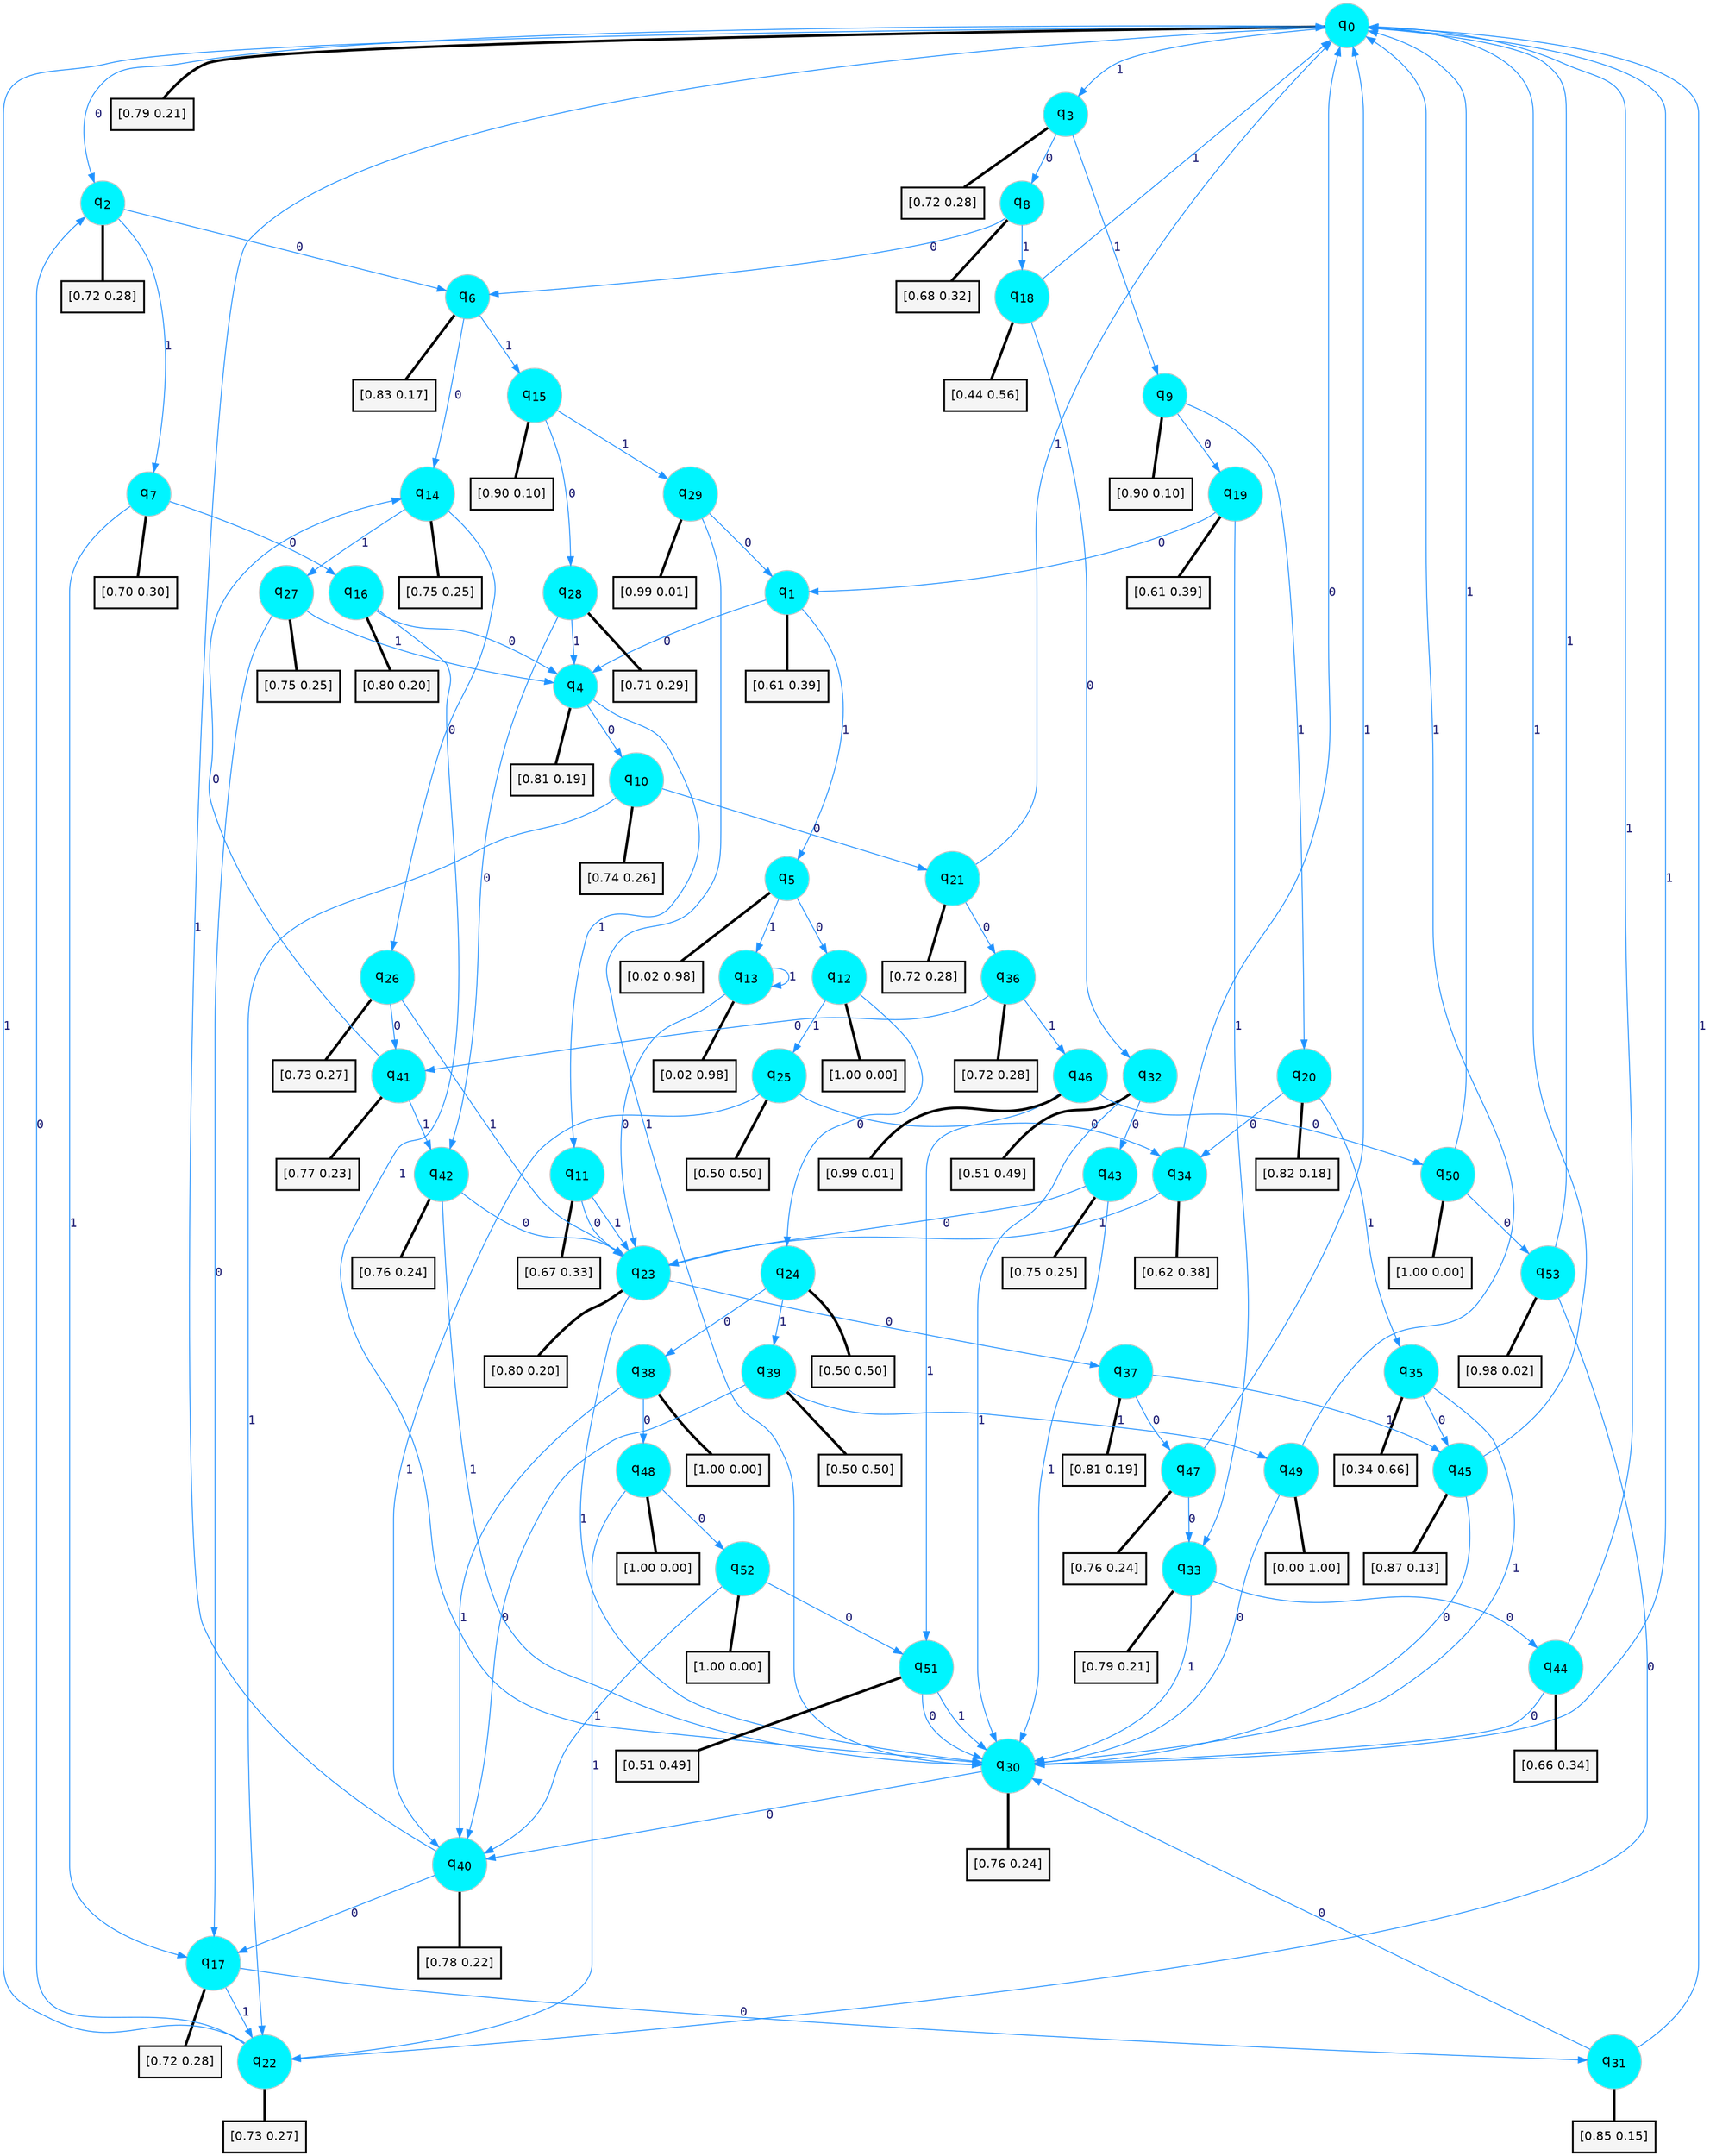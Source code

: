 digraph G {
graph [
bgcolor=transparent, dpi=300, rankdir=TD, size="40,25"];
node [
color=gray, fillcolor=turquoise1, fontcolor=black, fontname=Helvetica, fontsize=16, fontweight=bold, shape=circle, style=filled];
edge [
arrowsize=1, color=dodgerblue1, fontcolor=midnightblue, fontname=courier, fontweight=bold, penwidth=1, style=solid, weight=20];
0[label=<q<SUB>0</SUB>>];
1[label=<q<SUB>1</SUB>>];
2[label=<q<SUB>2</SUB>>];
3[label=<q<SUB>3</SUB>>];
4[label=<q<SUB>4</SUB>>];
5[label=<q<SUB>5</SUB>>];
6[label=<q<SUB>6</SUB>>];
7[label=<q<SUB>7</SUB>>];
8[label=<q<SUB>8</SUB>>];
9[label=<q<SUB>9</SUB>>];
10[label=<q<SUB>10</SUB>>];
11[label=<q<SUB>11</SUB>>];
12[label=<q<SUB>12</SUB>>];
13[label=<q<SUB>13</SUB>>];
14[label=<q<SUB>14</SUB>>];
15[label=<q<SUB>15</SUB>>];
16[label=<q<SUB>16</SUB>>];
17[label=<q<SUB>17</SUB>>];
18[label=<q<SUB>18</SUB>>];
19[label=<q<SUB>19</SUB>>];
20[label=<q<SUB>20</SUB>>];
21[label=<q<SUB>21</SUB>>];
22[label=<q<SUB>22</SUB>>];
23[label=<q<SUB>23</SUB>>];
24[label=<q<SUB>24</SUB>>];
25[label=<q<SUB>25</SUB>>];
26[label=<q<SUB>26</SUB>>];
27[label=<q<SUB>27</SUB>>];
28[label=<q<SUB>28</SUB>>];
29[label=<q<SUB>29</SUB>>];
30[label=<q<SUB>30</SUB>>];
31[label=<q<SUB>31</SUB>>];
32[label=<q<SUB>32</SUB>>];
33[label=<q<SUB>33</SUB>>];
34[label=<q<SUB>34</SUB>>];
35[label=<q<SUB>35</SUB>>];
36[label=<q<SUB>36</SUB>>];
37[label=<q<SUB>37</SUB>>];
38[label=<q<SUB>38</SUB>>];
39[label=<q<SUB>39</SUB>>];
40[label=<q<SUB>40</SUB>>];
41[label=<q<SUB>41</SUB>>];
42[label=<q<SUB>42</SUB>>];
43[label=<q<SUB>43</SUB>>];
44[label=<q<SUB>44</SUB>>];
45[label=<q<SUB>45</SUB>>];
46[label=<q<SUB>46</SUB>>];
47[label=<q<SUB>47</SUB>>];
48[label=<q<SUB>48</SUB>>];
49[label=<q<SUB>49</SUB>>];
50[label=<q<SUB>50</SUB>>];
51[label=<q<SUB>51</SUB>>];
52[label=<q<SUB>52</SUB>>];
53[label=<q<SUB>53</SUB>>];
54[label="[0.79 0.21]", shape=box,fontcolor=black, fontname=Helvetica, fontsize=14, penwidth=2, fillcolor=whitesmoke,color=black];
55[label="[0.61 0.39]", shape=box,fontcolor=black, fontname=Helvetica, fontsize=14, penwidth=2, fillcolor=whitesmoke,color=black];
56[label="[0.72 0.28]", shape=box,fontcolor=black, fontname=Helvetica, fontsize=14, penwidth=2, fillcolor=whitesmoke,color=black];
57[label="[0.72 0.28]", shape=box,fontcolor=black, fontname=Helvetica, fontsize=14, penwidth=2, fillcolor=whitesmoke,color=black];
58[label="[0.81 0.19]", shape=box,fontcolor=black, fontname=Helvetica, fontsize=14, penwidth=2, fillcolor=whitesmoke,color=black];
59[label="[0.02 0.98]", shape=box,fontcolor=black, fontname=Helvetica, fontsize=14, penwidth=2, fillcolor=whitesmoke,color=black];
60[label="[0.83 0.17]", shape=box,fontcolor=black, fontname=Helvetica, fontsize=14, penwidth=2, fillcolor=whitesmoke,color=black];
61[label="[0.70 0.30]", shape=box,fontcolor=black, fontname=Helvetica, fontsize=14, penwidth=2, fillcolor=whitesmoke,color=black];
62[label="[0.68 0.32]", shape=box,fontcolor=black, fontname=Helvetica, fontsize=14, penwidth=2, fillcolor=whitesmoke,color=black];
63[label="[0.90 0.10]", shape=box,fontcolor=black, fontname=Helvetica, fontsize=14, penwidth=2, fillcolor=whitesmoke,color=black];
64[label="[0.74 0.26]", shape=box,fontcolor=black, fontname=Helvetica, fontsize=14, penwidth=2, fillcolor=whitesmoke,color=black];
65[label="[0.67 0.33]", shape=box,fontcolor=black, fontname=Helvetica, fontsize=14, penwidth=2, fillcolor=whitesmoke,color=black];
66[label="[1.00 0.00]", shape=box,fontcolor=black, fontname=Helvetica, fontsize=14, penwidth=2, fillcolor=whitesmoke,color=black];
67[label="[0.02 0.98]", shape=box,fontcolor=black, fontname=Helvetica, fontsize=14, penwidth=2, fillcolor=whitesmoke,color=black];
68[label="[0.75 0.25]", shape=box,fontcolor=black, fontname=Helvetica, fontsize=14, penwidth=2, fillcolor=whitesmoke,color=black];
69[label="[0.90 0.10]", shape=box,fontcolor=black, fontname=Helvetica, fontsize=14, penwidth=2, fillcolor=whitesmoke,color=black];
70[label="[0.80 0.20]", shape=box,fontcolor=black, fontname=Helvetica, fontsize=14, penwidth=2, fillcolor=whitesmoke,color=black];
71[label="[0.72 0.28]", shape=box,fontcolor=black, fontname=Helvetica, fontsize=14, penwidth=2, fillcolor=whitesmoke,color=black];
72[label="[0.44 0.56]", shape=box,fontcolor=black, fontname=Helvetica, fontsize=14, penwidth=2, fillcolor=whitesmoke,color=black];
73[label="[0.61 0.39]", shape=box,fontcolor=black, fontname=Helvetica, fontsize=14, penwidth=2, fillcolor=whitesmoke,color=black];
74[label="[0.82 0.18]", shape=box,fontcolor=black, fontname=Helvetica, fontsize=14, penwidth=2, fillcolor=whitesmoke,color=black];
75[label="[0.72 0.28]", shape=box,fontcolor=black, fontname=Helvetica, fontsize=14, penwidth=2, fillcolor=whitesmoke,color=black];
76[label="[0.73 0.27]", shape=box,fontcolor=black, fontname=Helvetica, fontsize=14, penwidth=2, fillcolor=whitesmoke,color=black];
77[label="[0.80 0.20]", shape=box,fontcolor=black, fontname=Helvetica, fontsize=14, penwidth=2, fillcolor=whitesmoke,color=black];
78[label="[0.50 0.50]", shape=box,fontcolor=black, fontname=Helvetica, fontsize=14, penwidth=2, fillcolor=whitesmoke,color=black];
79[label="[0.50 0.50]", shape=box,fontcolor=black, fontname=Helvetica, fontsize=14, penwidth=2, fillcolor=whitesmoke,color=black];
80[label="[0.73 0.27]", shape=box,fontcolor=black, fontname=Helvetica, fontsize=14, penwidth=2, fillcolor=whitesmoke,color=black];
81[label="[0.75 0.25]", shape=box,fontcolor=black, fontname=Helvetica, fontsize=14, penwidth=2, fillcolor=whitesmoke,color=black];
82[label="[0.71 0.29]", shape=box,fontcolor=black, fontname=Helvetica, fontsize=14, penwidth=2, fillcolor=whitesmoke,color=black];
83[label="[0.99 0.01]", shape=box,fontcolor=black, fontname=Helvetica, fontsize=14, penwidth=2, fillcolor=whitesmoke,color=black];
84[label="[0.76 0.24]", shape=box,fontcolor=black, fontname=Helvetica, fontsize=14, penwidth=2, fillcolor=whitesmoke,color=black];
85[label="[0.85 0.15]", shape=box,fontcolor=black, fontname=Helvetica, fontsize=14, penwidth=2, fillcolor=whitesmoke,color=black];
86[label="[0.51 0.49]", shape=box,fontcolor=black, fontname=Helvetica, fontsize=14, penwidth=2, fillcolor=whitesmoke,color=black];
87[label="[0.79 0.21]", shape=box,fontcolor=black, fontname=Helvetica, fontsize=14, penwidth=2, fillcolor=whitesmoke,color=black];
88[label="[0.62 0.38]", shape=box,fontcolor=black, fontname=Helvetica, fontsize=14, penwidth=2, fillcolor=whitesmoke,color=black];
89[label="[0.34 0.66]", shape=box,fontcolor=black, fontname=Helvetica, fontsize=14, penwidth=2, fillcolor=whitesmoke,color=black];
90[label="[0.72 0.28]", shape=box,fontcolor=black, fontname=Helvetica, fontsize=14, penwidth=2, fillcolor=whitesmoke,color=black];
91[label="[0.81 0.19]", shape=box,fontcolor=black, fontname=Helvetica, fontsize=14, penwidth=2, fillcolor=whitesmoke,color=black];
92[label="[1.00 0.00]", shape=box,fontcolor=black, fontname=Helvetica, fontsize=14, penwidth=2, fillcolor=whitesmoke,color=black];
93[label="[0.50 0.50]", shape=box,fontcolor=black, fontname=Helvetica, fontsize=14, penwidth=2, fillcolor=whitesmoke,color=black];
94[label="[0.78 0.22]", shape=box,fontcolor=black, fontname=Helvetica, fontsize=14, penwidth=2, fillcolor=whitesmoke,color=black];
95[label="[0.77 0.23]", shape=box,fontcolor=black, fontname=Helvetica, fontsize=14, penwidth=2, fillcolor=whitesmoke,color=black];
96[label="[0.76 0.24]", shape=box,fontcolor=black, fontname=Helvetica, fontsize=14, penwidth=2, fillcolor=whitesmoke,color=black];
97[label="[0.75 0.25]", shape=box,fontcolor=black, fontname=Helvetica, fontsize=14, penwidth=2, fillcolor=whitesmoke,color=black];
98[label="[0.66 0.34]", shape=box,fontcolor=black, fontname=Helvetica, fontsize=14, penwidth=2, fillcolor=whitesmoke,color=black];
99[label="[0.87 0.13]", shape=box,fontcolor=black, fontname=Helvetica, fontsize=14, penwidth=2, fillcolor=whitesmoke,color=black];
100[label="[0.99 0.01]", shape=box,fontcolor=black, fontname=Helvetica, fontsize=14, penwidth=2, fillcolor=whitesmoke,color=black];
101[label="[0.76 0.24]", shape=box,fontcolor=black, fontname=Helvetica, fontsize=14, penwidth=2, fillcolor=whitesmoke,color=black];
102[label="[1.00 0.00]", shape=box,fontcolor=black, fontname=Helvetica, fontsize=14, penwidth=2, fillcolor=whitesmoke,color=black];
103[label="[0.00 1.00]", shape=box,fontcolor=black, fontname=Helvetica, fontsize=14, penwidth=2, fillcolor=whitesmoke,color=black];
104[label="[1.00 0.00]", shape=box,fontcolor=black, fontname=Helvetica, fontsize=14, penwidth=2, fillcolor=whitesmoke,color=black];
105[label="[0.51 0.49]", shape=box,fontcolor=black, fontname=Helvetica, fontsize=14, penwidth=2, fillcolor=whitesmoke,color=black];
106[label="[1.00 0.00]", shape=box,fontcolor=black, fontname=Helvetica, fontsize=14, penwidth=2, fillcolor=whitesmoke,color=black];
107[label="[0.98 0.02]", shape=box,fontcolor=black, fontname=Helvetica, fontsize=14, penwidth=2, fillcolor=whitesmoke,color=black];
0->2 [label=0];
0->3 [label=1];
0->54 [arrowhead=none, penwidth=3,color=black];
1->4 [label=0];
1->5 [label=1];
1->55 [arrowhead=none, penwidth=3,color=black];
2->6 [label=0];
2->7 [label=1];
2->56 [arrowhead=none, penwidth=3,color=black];
3->8 [label=0];
3->9 [label=1];
3->57 [arrowhead=none, penwidth=3,color=black];
4->10 [label=0];
4->11 [label=1];
4->58 [arrowhead=none, penwidth=3,color=black];
5->12 [label=0];
5->13 [label=1];
5->59 [arrowhead=none, penwidth=3,color=black];
6->14 [label=0];
6->15 [label=1];
6->60 [arrowhead=none, penwidth=3,color=black];
7->16 [label=0];
7->17 [label=1];
7->61 [arrowhead=none, penwidth=3,color=black];
8->6 [label=0];
8->18 [label=1];
8->62 [arrowhead=none, penwidth=3,color=black];
9->19 [label=0];
9->20 [label=1];
9->63 [arrowhead=none, penwidth=3,color=black];
10->21 [label=0];
10->22 [label=1];
10->64 [arrowhead=none, penwidth=3,color=black];
11->23 [label=0];
11->23 [label=1];
11->65 [arrowhead=none, penwidth=3,color=black];
12->24 [label=0];
12->25 [label=1];
12->66 [arrowhead=none, penwidth=3,color=black];
13->23 [label=0];
13->13 [label=1];
13->67 [arrowhead=none, penwidth=3,color=black];
14->26 [label=0];
14->27 [label=1];
14->68 [arrowhead=none, penwidth=3,color=black];
15->28 [label=0];
15->29 [label=1];
15->69 [arrowhead=none, penwidth=3,color=black];
16->4 [label=0];
16->30 [label=1];
16->70 [arrowhead=none, penwidth=3,color=black];
17->31 [label=0];
17->22 [label=1];
17->71 [arrowhead=none, penwidth=3,color=black];
18->32 [label=0];
18->0 [label=1];
18->72 [arrowhead=none, penwidth=3,color=black];
19->1 [label=0];
19->33 [label=1];
19->73 [arrowhead=none, penwidth=3,color=black];
20->34 [label=0];
20->35 [label=1];
20->74 [arrowhead=none, penwidth=3,color=black];
21->36 [label=0];
21->0 [label=1];
21->75 [arrowhead=none, penwidth=3,color=black];
22->2 [label=0];
22->0 [label=1];
22->76 [arrowhead=none, penwidth=3,color=black];
23->37 [label=0];
23->30 [label=1];
23->77 [arrowhead=none, penwidth=3,color=black];
24->38 [label=0];
24->39 [label=1];
24->78 [arrowhead=none, penwidth=3,color=black];
25->34 [label=0];
25->40 [label=1];
25->79 [arrowhead=none, penwidth=3,color=black];
26->41 [label=0];
26->23 [label=1];
26->80 [arrowhead=none, penwidth=3,color=black];
27->17 [label=0];
27->4 [label=1];
27->81 [arrowhead=none, penwidth=3,color=black];
28->42 [label=0];
28->4 [label=1];
28->82 [arrowhead=none, penwidth=3,color=black];
29->1 [label=0];
29->30 [label=1];
29->83 [arrowhead=none, penwidth=3,color=black];
30->40 [label=0];
30->0 [label=1];
30->84 [arrowhead=none, penwidth=3,color=black];
31->30 [label=0];
31->0 [label=1];
31->85 [arrowhead=none, penwidth=3,color=black];
32->43 [label=0];
32->30 [label=1];
32->86 [arrowhead=none, penwidth=3,color=black];
33->44 [label=0];
33->30 [label=1];
33->87 [arrowhead=none, penwidth=3,color=black];
34->0 [label=0];
34->23 [label=1];
34->88 [arrowhead=none, penwidth=3,color=black];
35->45 [label=0];
35->30 [label=1];
35->89 [arrowhead=none, penwidth=3,color=black];
36->41 [label=0];
36->46 [label=1];
36->90 [arrowhead=none, penwidth=3,color=black];
37->47 [label=0];
37->45 [label=1];
37->91 [arrowhead=none, penwidth=3,color=black];
38->48 [label=0];
38->40 [label=1];
38->92 [arrowhead=none, penwidth=3,color=black];
39->40 [label=0];
39->49 [label=1];
39->93 [arrowhead=none, penwidth=3,color=black];
40->17 [label=0];
40->0 [label=1];
40->94 [arrowhead=none, penwidth=3,color=black];
41->14 [label=0];
41->42 [label=1];
41->95 [arrowhead=none, penwidth=3,color=black];
42->23 [label=0];
42->30 [label=1];
42->96 [arrowhead=none, penwidth=3,color=black];
43->23 [label=0];
43->30 [label=1];
43->97 [arrowhead=none, penwidth=3,color=black];
44->30 [label=0];
44->0 [label=1];
44->98 [arrowhead=none, penwidth=3,color=black];
45->30 [label=0];
45->0 [label=1];
45->99 [arrowhead=none, penwidth=3,color=black];
46->50 [label=0];
46->51 [label=1];
46->100 [arrowhead=none, penwidth=3,color=black];
47->33 [label=0];
47->0 [label=1];
47->101 [arrowhead=none, penwidth=3,color=black];
48->52 [label=0];
48->22 [label=1];
48->102 [arrowhead=none, penwidth=3,color=black];
49->30 [label=0];
49->0 [label=1];
49->103 [arrowhead=none, penwidth=3,color=black];
50->53 [label=0];
50->0 [label=1];
50->104 [arrowhead=none, penwidth=3,color=black];
51->30 [label=0];
51->30 [label=1];
51->105 [arrowhead=none, penwidth=3,color=black];
52->51 [label=0];
52->40 [label=1];
52->106 [arrowhead=none, penwidth=3,color=black];
53->22 [label=0];
53->0 [label=1];
53->107 [arrowhead=none, penwidth=3,color=black];
}
